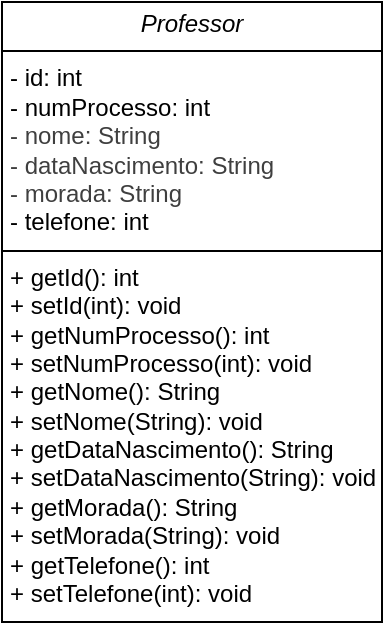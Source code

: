 <mxfile>
    <diagram id="8vvWZBjWtMD-fhT-HKyB" name="Page-1">
        <mxGraphModel dx="886" dy="354" grid="1" gridSize="10" guides="1" tooltips="1" connect="1" arrows="1" fold="1" page="1" pageScale="1" pageWidth="850" pageHeight="1100" math="0" shadow="0">
            <root>
                <mxCell id="0"/>
                <mxCell id="1" parent="0"/>
                <mxCell id="2" value="&lt;p style=&quot;margin:0px;margin-top:4px;text-align:center;&quot;&gt;&lt;i&gt;Professor&lt;/i&gt;&lt;/p&gt;&lt;hr size=&quot;1&quot; style=&quot;border-style:solid;&quot;&gt;&lt;p style=&quot;margin:0px;margin-left:4px;&quot;&gt;- id: int&lt;br&gt;- numProcesso: int&lt;/p&gt;&lt;p style=&quot;margin:0px;margin-left:4px;&quot;&gt;&lt;span style=&quot;color: rgb(63, 63, 63);&quot;&gt;- nome: String&lt;/span&gt;&lt;/p&gt;&lt;p style=&quot;margin:0px;margin-left:4px;&quot;&gt;&lt;span style=&quot;color: rgb(63, 63, 63);&quot;&gt;- dataNascimento: String&lt;/span&gt;&lt;/p&gt;&lt;p style=&quot;margin:0px;margin-left:4px;&quot;&gt;&lt;span style=&quot;color: rgb(63, 63, 63);&quot;&gt;- morada: String&lt;/span&gt;&lt;/p&gt;&lt;p style=&quot;margin:0px;margin-left:4px;&quot;&gt;- telefone: int&lt;/p&gt;&lt;hr size=&quot;1&quot; style=&quot;border-style:solid;&quot;&gt;&lt;p style=&quot;margin:0px;margin-left:4px;&quot;&gt;+ getId(): int&lt;br&gt;+ setId(int): void&lt;/p&gt;&lt;p style=&quot;margin:0px;margin-left:4px;&quot;&gt;+ getNumProcesso(): int&lt;/p&gt;&lt;p style=&quot;margin:0px;margin-left:4px;&quot;&gt;+ setNumProcesso(int): void&lt;/p&gt;&lt;p style=&quot;margin:0px;margin-left:4px;&quot;&gt;+ getNome(): String&lt;/p&gt;&lt;p style=&quot;margin:0px;margin-left:4px;&quot;&gt;+ setNome(String): void&lt;/p&gt;&lt;p style=&quot;margin:0px;margin-left:4px;&quot;&gt;+ getDataNascimento(): String&lt;/p&gt;&lt;p style=&quot;margin:0px;margin-left:4px;&quot;&gt;+ setDataNascimento(String): void&lt;/p&gt;&lt;p style=&quot;margin:0px;margin-left:4px;&quot;&gt;+ getMorada(): String&lt;/p&gt;&lt;p style=&quot;margin:0px;margin-left:4px;&quot;&gt;+ setMorada(String): void&lt;/p&gt;&lt;p style=&quot;margin:0px;margin-left:4px;&quot;&gt;+ getTelefone(): int&lt;/p&gt;&lt;p style=&quot;margin:0px;margin-left:4px;&quot;&gt;+ setTelefone(int): void&lt;/p&gt;" style="verticalAlign=top;align=left;overflow=fill;html=1;whiteSpace=wrap;" vertex="1" parent="1">
                    <mxGeometry x="250" y="120" width="190" height="310" as="geometry"/>
                </mxCell>
            </root>
        </mxGraphModel>
    </diagram>
</mxfile>